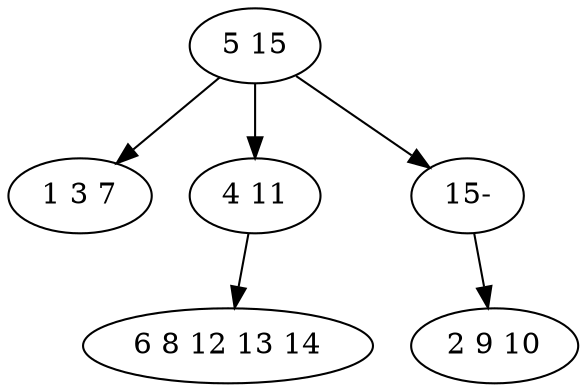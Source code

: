 digraph true_tree {
	"0" -> "1"
	"0" -> "2"
	"2" -> "3"
	"0" -> "5"
	"5" -> "4"
	"0" [label="5 15"];
	"1" [label="1 3 7"];
	"2" [label="4 11"];
	"3" [label="6 8 12 13 14"];
	"4" [label="2 9 10"];
	"5" [label="15-"];
}
